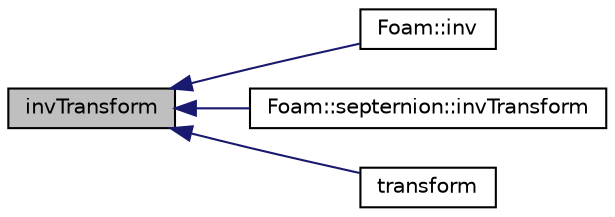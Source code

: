 digraph "invTransform"
{
  bgcolor="transparent";
  edge [fontname="Helvetica",fontsize="10",labelfontname="Helvetica",labelfontsize="10"];
  node [fontname="Helvetica",fontsize="10",shape=record];
  rankdir="LR";
  Node1 [label="invTransform",height=0.2,width=0.4,color="black", fillcolor="grey75", style="filled", fontcolor="black"];
  Node1 -> Node2 [dir="back",color="midnightblue",fontsize="10",style="solid",fontname="Helvetica"];
  Node2 [label="Foam::inv",height=0.2,width=0.4,color="black",URL="$a10733.html#a29454029112b143685743f62e092cd02",tooltip="Return the inverse of the given septernion. "];
  Node1 -> Node3 [dir="back",color="midnightblue",fontsize="10",style="solid",fontname="Helvetica"];
  Node3 [label="Foam::septernion::invTransform",height=0.2,width=0.4,color="black",URL="$a02275.html#a4b530647c61db4dccacd8949ba0fcbc9",tooltip="Inverse Transform the given vector. "];
  Node1 -> Node4 [dir="back",color="midnightblue",fontsize="10",style="solid",fontname="Helvetica"];
  Node4 [label="transform",height=0.2,width=0.4,color="black",URL="$a02053.html#a1bfd4992e487aeb733ed780e7f1bddf7",tooltip="Rotate the given quaternion (and normalize) "];
}
